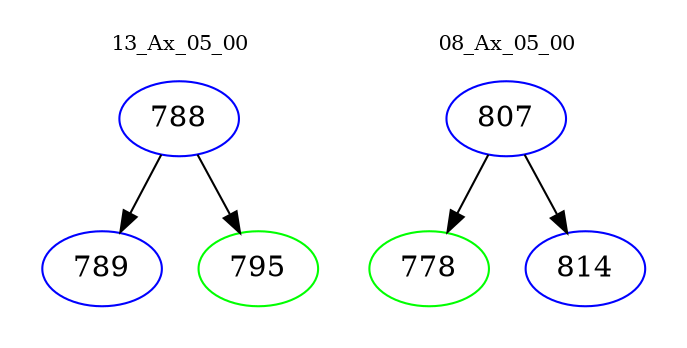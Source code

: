 digraph{
subgraph cluster_0 {
color = white
label = "13_Ax_05_00";
fontsize=10;
T0_788 [label="788", color="blue"]
T0_788 -> T0_789 [color="black"]
T0_789 [label="789", color="blue"]
T0_788 -> T0_795 [color="black"]
T0_795 [label="795", color="green"]
}
subgraph cluster_1 {
color = white
label = "08_Ax_05_00";
fontsize=10;
T1_807 [label="807", color="blue"]
T1_807 -> T1_778 [color="black"]
T1_778 [label="778", color="green"]
T1_807 -> T1_814 [color="black"]
T1_814 [label="814", color="blue"]
}
}
